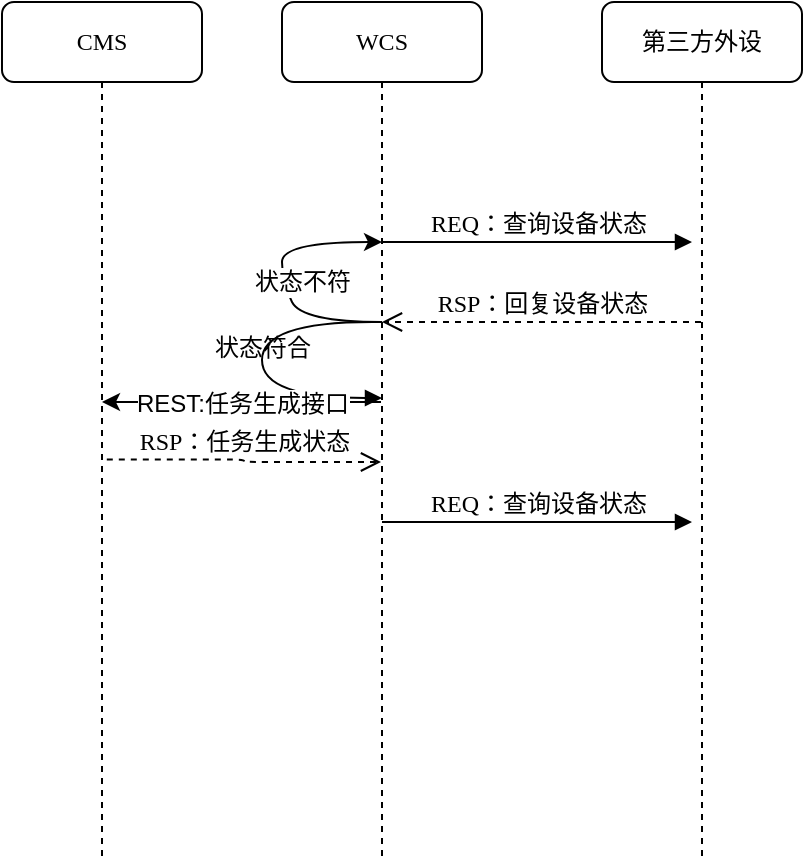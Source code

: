 <mxfile version="24.7.16">
  <diagram name="Page-1" id="13e1069c-82ec-6db2-03f1-153e76fe0fe0">
    <mxGraphModel dx="1290" dy="541" grid="1" gridSize="10" guides="1" tooltips="1" connect="1" arrows="1" fold="1" page="1" pageScale="1" pageWidth="1100" pageHeight="850" background="none" math="0" shadow="0">
      <root>
        <mxCell id="0" />
        <mxCell id="1" parent="0" />
        <mxCell id="EJaVoRYPbrZwSrbZ6Dvy-1" value="WCS" style="shape=umlLifeline;perimeter=lifelinePerimeter;whiteSpace=wrap;html=1;container=1;collapsible=0;recursiveResize=0;outlineConnect=0;rounded=1;shadow=0;comic=0;labelBackgroundColor=none;strokeWidth=1;fontFamily=Verdana;fontSize=12;align=center;" parent="1" vertex="1">
          <mxGeometry x="440" y="80" width="100" height="430" as="geometry" />
        </mxCell>
        <mxCell id="EJaVoRYPbrZwSrbZ6Dvy-2" value="" style="curved=1;endArrow=classic;html=1;rounded=0;" parent="EJaVoRYPbrZwSrbZ6Dvy-1" edge="1">
          <mxGeometry width="50" height="50" relative="1" as="geometry">
            <mxPoint x="50" y="160" as="sourcePoint" />
            <mxPoint x="50" y="120" as="targetPoint" />
            <Array as="points">
              <mxPoint x="10" y="160" />
              <mxPoint y="140" />
              <mxPoint y="120" />
            </Array>
          </mxGeometry>
        </mxCell>
        <mxCell id="EJaVoRYPbrZwSrbZ6Dvy-3" value="&lt;font style=&quot;font-size: 12px;&quot;&gt;状态不符&lt;/font&gt;" style="edgeLabel;html=1;align=center;verticalAlign=middle;resizable=0;points=[];" parent="EJaVoRYPbrZwSrbZ6Dvy-2" vertex="1" connectable="0">
          <mxGeometry x="-0.592" y="-5" relative="1" as="geometry">
            <mxPoint x="-13" y="-15" as="offset" />
          </mxGeometry>
        </mxCell>
        <mxCell id="EJaVoRYPbrZwSrbZ6Dvy-4" value="状态符合" style="html=1;verticalAlign=bottom;endArrow=block;labelBackgroundColor=none;fontFamily=Verdana;fontSize=12;elbow=vertical;edgeStyle=orthogonalEdgeStyle;curved=1;entryX=1;entryY=0.286;entryPerimeter=0;exitX=1.038;exitY=0.345;exitPerimeter=0;" parent="EJaVoRYPbrZwSrbZ6Dvy-1" edge="1">
          <mxGeometry relative="1" as="geometry">
            <mxPoint x="45" y="160" as="sourcePoint" />
            <mxPoint x="50" y="198" as="targetPoint" />
            <Array as="points">
              <mxPoint x="-10" y="160" />
              <mxPoint x="-10" y="198" />
            </Array>
          </mxGeometry>
        </mxCell>
        <mxCell id="EJaVoRYPbrZwSrbZ6Dvy-5" value="REQ：查询设备状态" style="html=1;verticalAlign=bottom;endArrow=block;entryX=0;entryY=0;labelBackgroundColor=none;fontFamily=Verdana;fontSize=12;edgeStyle=elbowEdgeStyle;elbow=vertical;" parent="EJaVoRYPbrZwSrbZ6Dvy-1" edge="1">
          <mxGeometry relative="1" as="geometry">
            <mxPoint x="50" y="260" as="sourcePoint" />
            <mxPoint x="205" y="260.0" as="targetPoint" />
          </mxGeometry>
        </mxCell>
        <mxCell id="EJaVoRYPbrZwSrbZ6Dvy-6" value="第三方外设" style="shape=umlLifeline;perimeter=lifelinePerimeter;whiteSpace=wrap;html=1;container=1;collapsible=0;recursiveResize=0;outlineConnect=0;rounded=1;shadow=0;comic=0;labelBackgroundColor=none;strokeWidth=1;fontFamily=Verdana;fontSize=12;align=center;" parent="1" vertex="1">
          <mxGeometry x="600" y="80" width="100" height="430" as="geometry" />
        </mxCell>
        <mxCell id="EJaVoRYPbrZwSrbZ6Dvy-7" value="CMS" style="shape=umlLifeline;perimeter=lifelinePerimeter;whiteSpace=wrap;html=1;container=1;collapsible=0;recursiveResize=0;outlineConnect=0;rounded=1;shadow=0;comic=0;labelBackgroundColor=none;strokeWidth=1;fontFamily=Verdana;fontSize=12;align=center;" parent="1" vertex="1">
          <mxGeometry x="300" y="80" width="100" height="430" as="geometry" />
        </mxCell>
        <mxCell id="EJaVoRYPbrZwSrbZ6Dvy-8" value="" style="endArrow=classic;html=1;rounded=0;" parent="EJaVoRYPbrZwSrbZ6Dvy-7" target="EJaVoRYPbrZwSrbZ6Dvy-7" edge="1">
          <mxGeometry width="50" height="50" relative="1" as="geometry">
            <mxPoint x="189.5" y="200" as="sourcePoint" />
            <mxPoint x="49.5" y="200" as="targetPoint" />
          </mxGeometry>
        </mxCell>
        <mxCell id="EJaVoRYPbrZwSrbZ6Dvy-9" value="&lt;font style=&quot;font-size: 12px;&quot;&gt;REST:任务生成接口&lt;/font&gt;" style="edgeLabel;html=1;align=center;verticalAlign=middle;resizable=0;points=[];" parent="EJaVoRYPbrZwSrbZ6Dvy-8" vertex="1" connectable="0">
          <mxGeometry x="-0.001" y="1" relative="1" as="geometry">
            <mxPoint as="offset" />
          </mxGeometry>
        </mxCell>
        <mxCell id="EJaVoRYPbrZwSrbZ6Dvy-10" value="RSP：任务生成状态" style="html=1;verticalAlign=bottom;endArrow=open;dashed=1;endSize=8;labelBackgroundColor=none;fontFamily=Verdana;fontSize=12;edgeStyle=elbowEdgeStyle;elbow=horizontal;exitX=0.524;exitY=0.532;exitDx=0;exitDy=0;exitPerimeter=0;" parent="EJaVoRYPbrZwSrbZ6Dvy-7" source="EJaVoRYPbrZwSrbZ6Dvy-7" edge="1">
          <mxGeometry relative="1" as="geometry">
            <mxPoint x="189.5" y="230" as="targetPoint" />
            <Array as="points" />
            <mxPoint x="60" y="230" as="sourcePoint" />
          </mxGeometry>
        </mxCell>
        <mxCell id="EJaVoRYPbrZwSrbZ6Dvy-11" value="RSP：回复设备状态" style="html=1;verticalAlign=bottom;endArrow=open;dashed=1;endSize=8;labelBackgroundColor=none;fontFamily=Verdana;fontSize=12;edgeStyle=elbowEdgeStyle;elbow=horizontal;" parent="1" edge="1">
          <mxGeometry relative="1" as="geometry">
            <mxPoint x="490" y="240" as="targetPoint" />
            <Array as="points">
              <mxPoint x="565" y="240" />
              <mxPoint x="595" y="240" />
            </Array>
            <mxPoint x="649.5" y="240" as="sourcePoint" />
          </mxGeometry>
        </mxCell>
        <mxCell id="EJaVoRYPbrZwSrbZ6Dvy-12" value="REQ：查询设备状态" style="html=1;verticalAlign=bottom;endArrow=block;entryX=0;entryY=0;labelBackgroundColor=none;fontFamily=Verdana;fontSize=12;edgeStyle=elbowEdgeStyle;elbow=vertical;" parent="1" source="EJaVoRYPbrZwSrbZ6Dvy-1" edge="1">
          <mxGeometry relative="1" as="geometry">
            <mxPoint x="495" y="200" as="sourcePoint" />
            <mxPoint x="645" y="200.0" as="targetPoint" />
          </mxGeometry>
        </mxCell>
      </root>
    </mxGraphModel>
  </diagram>
</mxfile>
